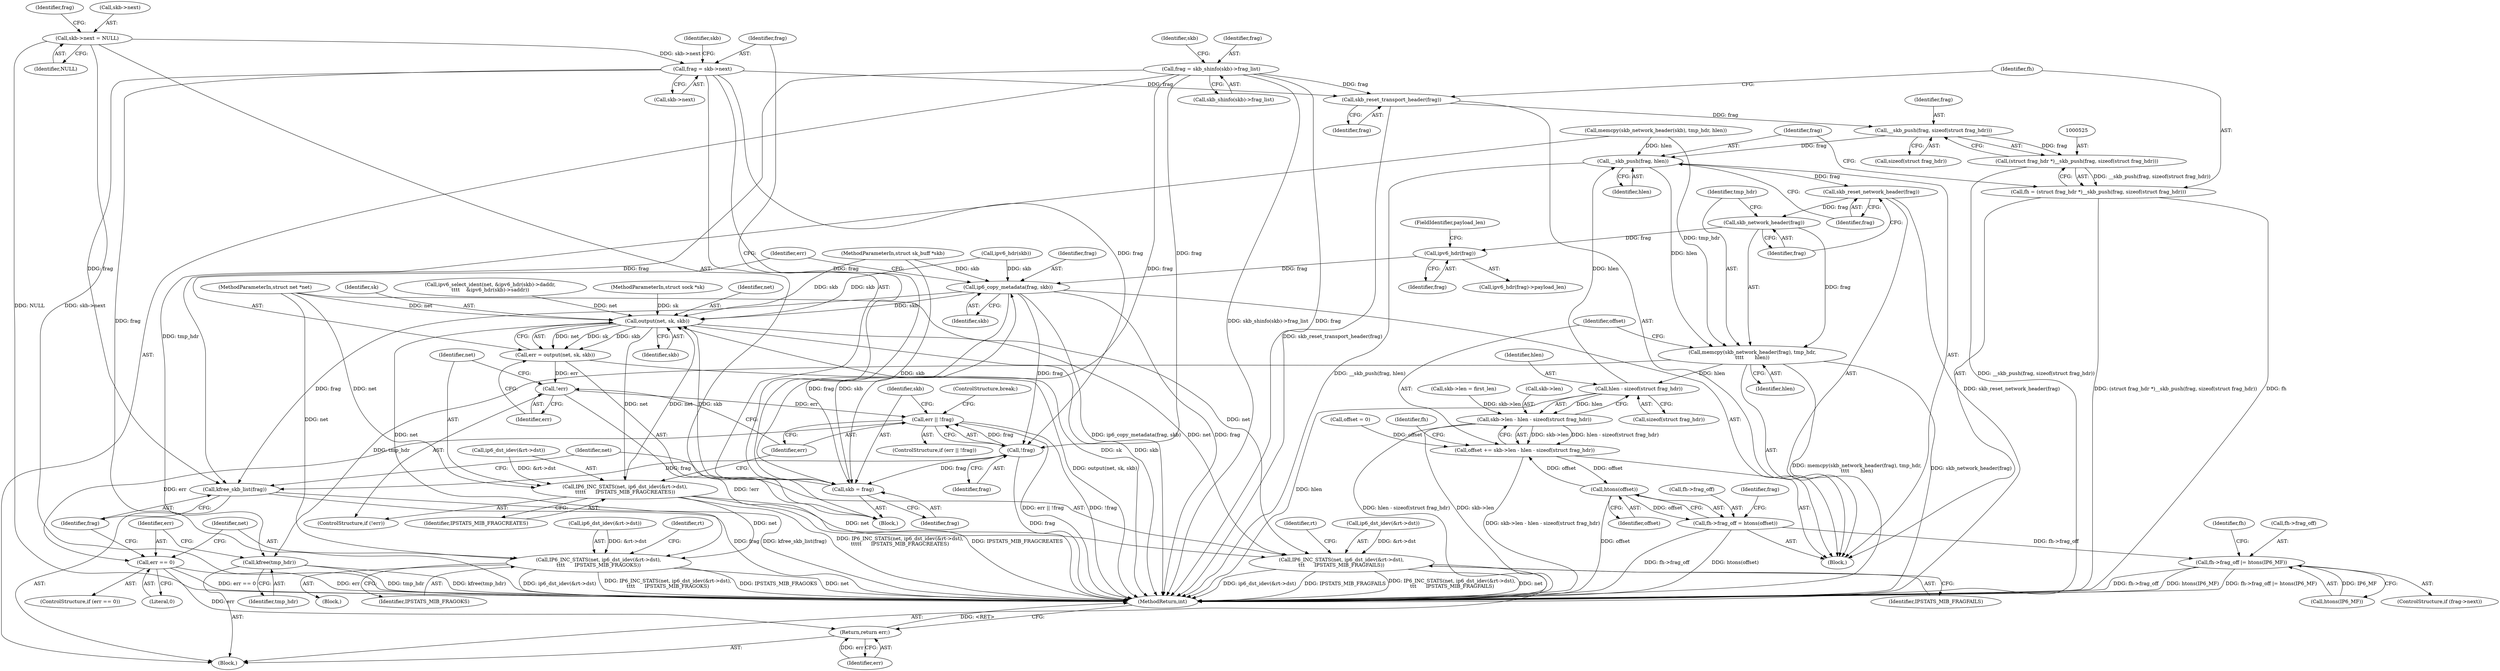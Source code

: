 digraph "0_linux_2423496af35d94a87156b063ea5cedffc10a70a1_0@pointer" {
"1000520" [label="(Call,skb_reset_transport_header(frag))"];
"1000622" [label="(Call,frag = skb->next)"];
"1000627" [label="(Call,skb->next = NULL)"];
"1000428" [label="(Call,frag = skb_shinfo(skb)->frag_list)"];
"1000526" [label="(Call,__skb_push(frag, sizeof(struct frag_hdr)))"];
"1000524" [label="(Call,(struct frag_hdr *)__skb_push(frag, sizeof(struct frag_hdr)))"];
"1000522" [label="(Call,fh = (struct frag_hdr *)__skb_push(frag, sizeof(struct frag_hdr)))"];
"1000530" [label="(Call,__skb_push(frag, hlen))"];
"1000533" [label="(Call,skb_reset_network_header(frag))"];
"1000536" [label="(Call,skb_network_header(frag))"];
"1000535" [label="(Call,memcpy(skb_network_header(frag), tmp_hdr,\n\t\t\t\t       hlen))"];
"1000546" [label="(Call,hlen - sizeof(struct frag_hdr))"];
"1000542" [label="(Call,skb->len - hlen - sizeof(struct frag_hdr))"];
"1000540" [label="(Call,offset += skb->len - hlen - sizeof(struct frag_hdr))"];
"1000564" [label="(Call,htons(offset))"];
"1000560" [label="(Call,fh->frag_off = htons(offset))"];
"1000570" [label="(Call,fh->frag_off |= htons(IP6_MF))"];
"1000632" [label="(Call,kfree(tmp_hdr))"];
"1000583" [label="(Call,ipv6_hdr(frag))"];
"1000593" [label="(Call,ip6_copy_metadata(frag, skb))"];
"1000598" [label="(Call,output(net, sk, skb))"];
"1000596" [label="(Call,err = output(net, sk, skb))"];
"1000603" [label="(Call,!err)"];
"1000614" [label="(Call,err || !frag)"];
"1000635" [label="(Call,err == 0)"];
"1000663" [label="(Return,return err;)"];
"1000605" [label="(Call,IP6_INC_STATS(net, ip6_dst_idev(&rt->dst),\n\t\t\t\t\t      IPSTATS_MIB_FRAGCREATES))"];
"1000639" [label="(Call,IP6_INC_STATS(net, ip6_dst_idev(&rt->dst),\n\t\t\t\t      IPSTATS_MIB_FRAGOKS))"];
"1000653" [label="(Call,IP6_INC_STATS(net, ip6_dst_idev(&rt->dst),\n\t\t\t      IPSTATS_MIB_FRAGFAILS))"];
"1000616" [label="(Call,!frag)"];
"1000619" [label="(Call,skb = frag)"];
"1000651" [label="(Call,kfree_skb_list(frag))"];
"1000120" [label="(MethodParameterIn,struct net *net)"];
"1000490" [label="(Call,skb->len = first_len)"];
"1000605" [label="(Call,IP6_INC_STATS(net, ip6_dst_idev(&rt->dst),\n\t\t\t\t\t      IPSTATS_MIB_FRAGCREATES))"];
"1000638" [label="(Block,)"];
"1000621" [label="(Identifier,frag)"];
"1000606" [label="(Identifier,net)"];
"1000634" [label="(ControlStructure,if (err == 0))"];
"1000640" [label="(Identifier,net)"];
"1000564" [label="(Call,htons(offset))"];
"1000532" [label="(Identifier,hlen)"];
"1000537" [label="(Identifier,frag)"];
"1000541" [label="(Identifier,offset)"];
"1000624" [label="(Call,skb->next)"];
"1000566" [label="(ControlStructure,if (frag->next))"];
"1000528" [label="(Call,sizeof(struct frag_hdr))"];
"1000531" [label="(Identifier,frag)"];
"1000561" [label="(Call,fh->frag_off)"];
"1000523" [label="(Identifier,fh)"];
"1000636" [label="(Identifier,err)"];
"1000601" [label="(Identifier,skb)"];
"1000538" [label="(Identifier,tmp_hdr)"];
"1000568" [label="(Identifier,frag)"];
"1000527" [label="(Identifier,frag)"];
"1000584" [label="(Identifier,frag)"];
"1000603" [label="(Call,!err)"];
"1000635" [label="(Call,err == 0)"];
"1000600" [label="(Identifier,sk)"];
"1000641" [label="(Call,ip6_dst_idev(&rt->dst))"];
"1000629" [label="(Identifier,skb)"];
"1000452" [label="(Call,memcpy(skb_network_header(skb), tmp_hdr, hlen))"];
"1000596" [label="(Call,err = output(net, sk, skb))"];
"1000435" [label="(Identifier,skb)"];
"1000536" [label="(Call,skb_network_header(frag))"];
"1000122" [label="(MethodParameterIn,struct sk_buff *skb)"];
"1000662" [label="(Identifier,rt)"];
"1000543" [label="(Call,skb->len)"];
"1000513" [label="(Identifier,frag)"];
"1000552" [label="(Identifier,fh)"];
"1000633" [label="(Identifier,tmp_hdr)"];
"1000597" [label="(Identifier,err)"];
"1000548" [label="(Call,sizeof(struct frag_hdr))"];
"1000578" [label="(Identifier,fh)"];
"1000270" [label="(Call,ipv6_select_ident(net, &ipv6_hdr(skb)->daddr,\n\t\t\t\t    &ipv6_hdr(skb)->saddr))"];
"1000535" [label="(Call,memcpy(skb_network_header(frag), tmp_hdr,\n\t\t\t\t       hlen))"];
"1000521" [label="(Identifier,frag)"];
"1000526" [label="(Call,__skb_push(frag, sizeof(struct frag_hdr)))"];
"1000646" [label="(Identifier,IPSTATS_MIB_FRAGOKS)"];
"1000654" [label="(Identifier,net)"];
"1000520" [label="(Call,skb_reset_transport_header(frag))"];
"1000546" [label="(Call,hlen - sizeof(struct frag_hdr))"];
"1000522" [label="(Call,fh = (struct frag_hdr *)__skb_push(frag, sizeof(struct frag_hdr)))"];
"1000637" [label="(Literal,0)"];
"1000639" [label="(Call,IP6_INC_STATS(net, ip6_dst_idev(&rt->dst),\n\t\t\t\t      IPSTATS_MIB_FRAGOKS))"];
"1000613" [label="(ControlStructure,if (err || !frag))"];
"1000628" [label="(Call,skb->next)"];
"1000511" [label="(Block,)"];
"1000648" [label="(Identifier,rt)"];
"1000428" [label="(Call,frag = skb_shinfo(skb)->frag_list)"];
"1000514" [label="(Block,)"];
"1000399" [label="(Call,offset = 0)"];
"1000594" [label="(Identifier,frag)"];
"1000622" [label="(Call,frag = skb->next)"];
"1000305" [label="(Block,)"];
"1000430" [label="(Call,skb_shinfo(skb)->frag_list)"];
"1000952" [label="(MethodReturn,int)"];
"1000627" [label="(Call,skb->next = NULL)"];
"1000542" [label="(Call,skb->len - hlen - sizeof(struct frag_hdr))"];
"1000607" [label="(Call,ip6_dst_idev(&rt->dst))"];
"1000617" [label="(Identifier,frag)"];
"1000595" [label="(Identifier,skb)"];
"1000533" [label="(Call,skb_reset_network_header(frag))"];
"1000497" [label="(Call,ipv6_hdr(skb))"];
"1000619" [label="(Call,skb = frag)"];
"1000429" [label="(Identifier,frag)"];
"1000583" [label="(Call,ipv6_hdr(frag))"];
"1000632" [label="(Call,kfree(tmp_hdr))"];
"1000598" [label="(Call,output(net, sk, skb))"];
"1000540" [label="(Call,offset += skb->len - hlen - sizeof(struct frag_hdr))"];
"1000524" [label="(Call,(struct frag_hdr *)__skb_push(frag, sizeof(struct frag_hdr)))"];
"1000593" [label="(Call,ip6_copy_metadata(frag, skb))"];
"1000612" [label="(Identifier,IPSTATS_MIB_FRAGCREATES)"];
"1000604" [label="(Identifier,err)"];
"1000530" [label="(Call,__skb_push(frag, hlen))"];
"1000651" [label="(Call,kfree_skb_list(frag))"];
"1000631" [label="(Identifier,NULL)"];
"1000539" [label="(Identifier,hlen)"];
"1000570" [label="(Call,fh->frag_off |= htons(IP6_MF))"];
"1000614" [label="(Call,err || !frag)"];
"1000121" [label="(MethodParameterIn,struct sock *sk)"];
"1000618" [label="(ControlStructure,break;)"];
"1000616" [label="(Call,!frag)"];
"1000602" [label="(ControlStructure,if (!err))"];
"1000652" [label="(Identifier,frag)"];
"1000599" [label="(Identifier,net)"];
"1000574" [label="(Call,htons(IP6_MF))"];
"1000664" [label="(Identifier,err)"];
"1000660" [label="(Identifier,IPSTATS_MIB_FRAGFAILS)"];
"1000620" [label="(Identifier,skb)"];
"1000571" [label="(Call,fh->frag_off)"];
"1000655" [label="(Call,ip6_dst_idev(&rt->dst))"];
"1000565" [label="(Identifier,offset)"];
"1000534" [label="(Identifier,frag)"];
"1000560" [label="(Call,fh->frag_off = htons(offset))"];
"1000663" [label="(Return,return err;)"];
"1000547" [label="(Identifier,hlen)"];
"1000623" [label="(Identifier,frag)"];
"1000585" [label="(FieldIdentifier,payload_len)"];
"1000615" [label="(Identifier,err)"];
"1000653" [label="(Call,IP6_INC_STATS(net, ip6_dst_idev(&rt->dst),\n\t\t\t      IPSTATS_MIB_FRAGFAILS))"];
"1000582" [label="(Call,ipv6_hdr(frag)->payload_len)"];
"1000520" -> "1000514"  [label="AST: "];
"1000520" -> "1000521"  [label="CFG: "];
"1000521" -> "1000520"  [label="AST: "];
"1000523" -> "1000520"  [label="CFG: "];
"1000520" -> "1000952"  [label="DDG: skb_reset_transport_header(frag)"];
"1000622" -> "1000520"  [label="DDG: frag"];
"1000428" -> "1000520"  [label="DDG: frag"];
"1000520" -> "1000526"  [label="DDG: frag"];
"1000622" -> "1000511"  [label="AST: "];
"1000622" -> "1000624"  [label="CFG: "];
"1000623" -> "1000622"  [label="AST: "];
"1000624" -> "1000622"  [label="AST: "];
"1000629" -> "1000622"  [label="CFG: "];
"1000622" -> "1000952"  [label="DDG: frag"];
"1000622" -> "1000616"  [label="DDG: frag"];
"1000622" -> "1000619"  [label="DDG: frag"];
"1000627" -> "1000622"  [label="DDG: skb->next"];
"1000622" -> "1000651"  [label="DDG: frag"];
"1000627" -> "1000511"  [label="AST: "];
"1000627" -> "1000631"  [label="CFG: "];
"1000628" -> "1000627"  [label="AST: "];
"1000631" -> "1000627"  [label="AST: "];
"1000513" -> "1000627"  [label="CFG: "];
"1000627" -> "1000952"  [label="DDG: NULL"];
"1000627" -> "1000952"  [label="DDG: skb->next"];
"1000428" -> "1000305"  [label="AST: "];
"1000428" -> "1000430"  [label="CFG: "];
"1000429" -> "1000428"  [label="AST: "];
"1000430" -> "1000428"  [label="AST: "];
"1000435" -> "1000428"  [label="CFG: "];
"1000428" -> "1000952"  [label="DDG: skb_shinfo(skb)->frag_list"];
"1000428" -> "1000952"  [label="DDG: frag"];
"1000428" -> "1000616"  [label="DDG: frag"];
"1000428" -> "1000619"  [label="DDG: frag"];
"1000428" -> "1000651"  [label="DDG: frag"];
"1000526" -> "1000524"  [label="AST: "];
"1000526" -> "1000528"  [label="CFG: "];
"1000527" -> "1000526"  [label="AST: "];
"1000528" -> "1000526"  [label="AST: "];
"1000524" -> "1000526"  [label="CFG: "];
"1000526" -> "1000524"  [label="DDG: frag"];
"1000526" -> "1000530"  [label="DDG: frag"];
"1000524" -> "1000522"  [label="AST: "];
"1000525" -> "1000524"  [label="AST: "];
"1000522" -> "1000524"  [label="CFG: "];
"1000524" -> "1000952"  [label="DDG: __skb_push(frag, sizeof(struct frag_hdr))"];
"1000524" -> "1000522"  [label="DDG: __skb_push(frag, sizeof(struct frag_hdr))"];
"1000522" -> "1000514"  [label="AST: "];
"1000523" -> "1000522"  [label="AST: "];
"1000531" -> "1000522"  [label="CFG: "];
"1000522" -> "1000952"  [label="DDG: (struct frag_hdr *)__skb_push(frag, sizeof(struct frag_hdr))"];
"1000522" -> "1000952"  [label="DDG: fh"];
"1000530" -> "1000514"  [label="AST: "];
"1000530" -> "1000532"  [label="CFG: "];
"1000531" -> "1000530"  [label="AST: "];
"1000532" -> "1000530"  [label="AST: "];
"1000534" -> "1000530"  [label="CFG: "];
"1000530" -> "1000952"  [label="DDG: __skb_push(frag, hlen)"];
"1000546" -> "1000530"  [label="DDG: hlen"];
"1000452" -> "1000530"  [label="DDG: hlen"];
"1000530" -> "1000533"  [label="DDG: frag"];
"1000530" -> "1000535"  [label="DDG: hlen"];
"1000533" -> "1000514"  [label="AST: "];
"1000533" -> "1000534"  [label="CFG: "];
"1000534" -> "1000533"  [label="AST: "];
"1000537" -> "1000533"  [label="CFG: "];
"1000533" -> "1000952"  [label="DDG: skb_reset_network_header(frag)"];
"1000533" -> "1000536"  [label="DDG: frag"];
"1000536" -> "1000535"  [label="AST: "];
"1000536" -> "1000537"  [label="CFG: "];
"1000537" -> "1000536"  [label="AST: "];
"1000538" -> "1000536"  [label="CFG: "];
"1000536" -> "1000535"  [label="DDG: frag"];
"1000536" -> "1000583"  [label="DDG: frag"];
"1000535" -> "1000514"  [label="AST: "];
"1000535" -> "1000539"  [label="CFG: "];
"1000538" -> "1000535"  [label="AST: "];
"1000539" -> "1000535"  [label="AST: "];
"1000541" -> "1000535"  [label="CFG: "];
"1000535" -> "1000952"  [label="DDG: skb_network_header(frag)"];
"1000535" -> "1000952"  [label="DDG: memcpy(skb_network_header(frag), tmp_hdr,\n\t\t\t\t       hlen)"];
"1000452" -> "1000535"  [label="DDG: tmp_hdr"];
"1000535" -> "1000546"  [label="DDG: hlen"];
"1000535" -> "1000632"  [label="DDG: tmp_hdr"];
"1000546" -> "1000542"  [label="AST: "];
"1000546" -> "1000548"  [label="CFG: "];
"1000547" -> "1000546"  [label="AST: "];
"1000548" -> "1000546"  [label="AST: "];
"1000542" -> "1000546"  [label="CFG: "];
"1000546" -> "1000952"  [label="DDG: hlen"];
"1000546" -> "1000542"  [label="DDG: hlen"];
"1000542" -> "1000540"  [label="AST: "];
"1000543" -> "1000542"  [label="AST: "];
"1000540" -> "1000542"  [label="CFG: "];
"1000542" -> "1000952"  [label="DDG: hlen - sizeof(struct frag_hdr)"];
"1000542" -> "1000952"  [label="DDG: skb->len"];
"1000542" -> "1000540"  [label="DDG: skb->len"];
"1000542" -> "1000540"  [label="DDG: hlen - sizeof(struct frag_hdr)"];
"1000490" -> "1000542"  [label="DDG: skb->len"];
"1000540" -> "1000514"  [label="AST: "];
"1000541" -> "1000540"  [label="AST: "];
"1000552" -> "1000540"  [label="CFG: "];
"1000540" -> "1000952"  [label="DDG: skb->len - hlen - sizeof(struct frag_hdr)"];
"1000399" -> "1000540"  [label="DDG: offset"];
"1000564" -> "1000540"  [label="DDG: offset"];
"1000540" -> "1000564"  [label="DDG: offset"];
"1000564" -> "1000560"  [label="AST: "];
"1000564" -> "1000565"  [label="CFG: "];
"1000565" -> "1000564"  [label="AST: "];
"1000560" -> "1000564"  [label="CFG: "];
"1000564" -> "1000952"  [label="DDG: offset"];
"1000564" -> "1000560"  [label="DDG: offset"];
"1000560" -> "1000514"  [label="AST: "];
"1000561" -> "1000560"  [label="AST: "];
"1000568" -> "1000560"  [label="CFG: "];
"1000560" -> "1000952"  [label="DDG: htons(offset)"];
"1000560" -> "1000952"  [label="DDG: fh->frag_off"];
"1000560" -> "1000570"  [label="DDG: fh->frag_off"];
"1000570" -> "1000566"  [label="AST: "];
"1000570" -> "1000574"  [label="CFG: "];
"1000571" -> "1000570"  [label="AST: "];
"1000574" -> "1000570"  [label="AST: "];
"1000578" -> "1000570"  [label="CFG: "];
"1000570" -> "1000952"  [label="DDG: fh->frag_off"];
"1000570" -> "1000952"  [label="DDG: htons(IP6_MF)"];
"1000570" -> "1000952"  [label="DDG: fh->frag_off |= htons(IP6_MF)"];
"1000574" -> "1000570"  [label="DDG: IP6_MF"];
"1000632" -> "1000305"  [label="AST: "];
"1000632" -> "1000633"  [label="CFG: "];
"1000633" -> "1000632"  [label="AST: "];
"1000636" -> "1000632"  [label="CFG: "];
"1000632" -> "1000952"  [label="DDG: kfree(tmp_hdr)"];
"1000632" -> "1000952"  [label="DDG: tmp_hdr"];
"1000452" -> "1000632"  [label="DDG: tmp_hdr"];
"1000583" -> "1000582"  [label="AST: "];
"1000583" -> "1000584"  [label="CFG: "];
"1000584" -> "1000583"  [label="AST: "];
"1000585" -> "1000583"  [label="CFG: "];
"1000583" -> "1000593"  [label="DDG: frag"];
"1000593" -> "1000514"  [label="AST: "];
"1000593" -> "1000595"  [label="CFG: "];
"1000594" -> "1000593"  [label="AST: "];
"1000595" -> "1000593"  [label="AST: "];
"1000597" -> "1000593"  [label="CFG: "];
"1000593" -> "1000952"  [label="DDG: frag"];
"1000593" -> "1000952"  [label="DDG: ip6_copy_metadata(frag, skb)"];
"1000497" -> "1000593"  [label="DDG: skb"];
"1000619" -> "1000593"  [label="DDG: skb"];
"1000122" -> "1000593"  [label="DDG: skb"];
"1000593" -> "1000598"  [label="DDG: skb"];
"1000593" -> "1000616"  [label="DDG: frag"];
"1000593" -> "1000619"  [label="DDG: frag"];
"1000593" -> "1000651"  [label="DDG: frag"];
"1000598" -> "1000596"  [label="AST: "];
"1000598" -> "1000601"  [label="CFG: "];
"1000599" -> "1000598"  [label="AST: "];
"1000600" -> "1000598"  [label="AST: "];
"1000601" -> "1000598"  [label="AST: "];
"1000596" -> "1000598"  [label="CFG: "];
"1000598" -> "1000952"  [label="DDG: sk"];
"1000598" -> "1000952"  [label="DDG: skb"];
"1000598" -> "1000596"  [label="DDG: net"];
"1000598" -> "1000596"  [label="DDG: sk"];
"1000598" -> "1000596"  [label="DDG: skb"];
"1000605" -> "1000598"  [label="DDG: net"];
"1000270" -> "1000598"  [label="DDG: net"];
"1000120" -> "1000598"  [label="DDG: net"];
"1000121" -> "1000598"  [label="DDG: sk"];
"1000497" -> "1000598"  [label="DDG: skb"];
"1000619" -> "1000598"  [label="DDG: skb"];
"1000122" -> "1000598"  [label="DDG: skb"];
"1000598" -> "1000605"  [label="DDG: net"];
"1000598" -> "1000639"  [label="DDG: net"];
"1000598" -> "1000653"  [label="DDG: net"];
"1000596" -> "1000511"  [label="AST: "];
"1000597" -> "1000596"  [label="AST: "];
"1000604" -> "1000596"  [label="CFG: "];
"1000596" -> "1000952"  [label="DDG: output(net, sk, skb)"];
"1000596" -> "1000603"  [label="DDG: err"];
"1000603" -> "1000602"  [label="AST: "];
"1000603" -> "1000604"  [label="CFG: "];
"1000604" -> "1000603"  [label="AST: "];
"1000606" -> "1000603"  [label="CFG: "];
"1000615" -> "1000603"  [label="CFG: "];
"1000603" -> "1000952"  [label="DDG: !err"];
"1000603" -> "1000614"  [label="DDG: err"];
"1000614" -> "1000613"  [label="AST: "];
"1000614" -> "1000615"  [label="CFG: "];
"1000614" -> "1000616"  [label="CFG: "];
"1000615" -> "1000614"  [label="AST: "];
"1000616" -> "1000614"  [label="AST: "];
"1000618" -> "1000614"  [label="CFG: "];
"1000620" -> "1000614"  [label="CFG: "];
"1000614" -> "1000952"  [label="DDG: err || !frag"];
"1000614" -> "1000952"  [label="DDG: !frag"];
"1000616" -> "1000614"  [label="DDG: frag"];
"1000614" -> "1000635"  [label="DDG: err"];
"1000635" -> "1000634"  [label="AST: "];
"1000635" -> "1000637"  [label="CFG: "];
"1000636" -> "1000635"  [label="AST: "];
"1000637" -> "1000635"  [label="AST: "];
"1000640" -> "1000635"  [label="CFG: "];
"1000652" -> "1000635"  [label="CFG: "];
"1000635" -> "1000952"  [label="DDG: err == 0"];
"1000635" -> "1000952"  [label="DDG: err"];
"1000635" -> "1000663"  [label="DDG: err"];
"1000663" -> "1000305"  [label="AST: "];
"1000663" -> "1000664"  [label="CFG: "];
"1000664" -> "1000663"  [label="AST: "];
"1000952" -> "1000663"  [label="CFG: "];
"1000663" -> "1000952"  [label="DDG: <RET>"];
"1000664" -> "1000663"  [label="DDG: err"];
"1000605" -> "1000602"  [label="AST: "];
"1000605" -> "1000612"  [label="CFG: "];
"1000606" -> "1000605"  [label="AST: "];
"1000607" -> "1000605"  [label="AST: "];
"1000612" -> "1000605"  [label="AST: "];
"1000615" -> "1000605"  [label="CFG: "];
"1000605" -> "1000952"  [label="DDG: IP6_INC_STATS(net, ip6_dst_idev(&rt->dst),\n\t\t\t\t\t      IPSTATS_MIB_FRAGCREATES)"];
"1000605" -> "1000952"  [label="DDG: IPSTATS_MIB_FRAGCREATES"];
"1000120" -> "1000605"  [label="DDG: net"];
"1000607" -> "1000605"  [label="DDG: &rt->dst"];
"1000605" -> "1000639"  [label="DDG: net"];
"1000605" -> "1000653"  [label="DDG: net"];
"1000639" -> "1000638"  [label="AST: "];
"1000639" -> "1000646"  [label="CFG: "];
"1000640" -> "1000639"  [label="AST: "];
"1000641" -> "1000639"  [label="AST: "];
"1000646" -> "1000639"  [label="AST: "];
"1000648" -> "1000639"  [label="CFG: "];
"1000639" -> "1000952"  [label="DDG: ip6_dst_idev(&rt->dst)"];
"1000639" -> "1000952"  [label="DDG: IP6_INC_STATS(net, ip6_dst_idev(&rt->dst),\n\t\t\t\t      IPSTATS_MIB_FRAGOKS)"];
"1000639" -> "1000952"  [label="DDG: IPSTATS_MIB_FRAGOKS"];
"1000639" -> "1000952"  [label="DDG: net"];
"1000120" -> "1000639"  [label="DDG: net"];
"1000641" -> "1000639"  [label="DDG: &rt->dst"];
"1000653" -> "1000305"  [label="AST: "];
"1000653" -> "1000660"  [label="CFG: "];
"1000654" -> "1000653"  [label="AST: "];
"1000655" -> "1000653"  [label="AST: "];
"1000660" -> "1000653"  [label="AST: "];
"1000662" -> "1000653"  [label="CFG: "];
"1000653" -> "1000952"  [label="DDG: ip6_dst_idev(&rt->dst)"];
"1000653" -> "1000952"  [label="DDG: IPSTATS_MIB_FRAGFAILS"];
"1000653" -> "1000952"  [label="DDG: IP6_INC_STATS(net, ip6_dst_idev(&rt->dst),\n\t\t\t      IPSTATS_MIB_FRAGFAILS)"];
"1000653" -> "1000952"  [label="DDG: net"];
"1000120" -> "1000653"  [label="DDG: net"];
"1000655" -> "1000653"  [label="DDG: &rt->dst"];
"1000616" -> "1000617"  [label="CFG: "];
"1000617" -> "1000616"  [label="AST: "];
"1000616" -> "1000952"  [label="DDG: frag"];
"1000616" -> "1000619"  [label="DDG: frag"];
"1000616" -> "1000651"  [label="DDG: frag"];
"1000619" -> "1000511"  [label="AST: "];
"1000619" -> "1000621"  [label="CFG: "];
"1000620" -> "1000619"  [label="AST: "];
"1000621" -> "1000619"  [label="AST: "];
"1000623" -> "1000619"  [label="CFG: "];
"1000122" -> "1000619"  [label="DDG: skb"];
"1000651" -> "1000305"  [label="AST: "];
"1000651" -> "1000652"  [label="CFG: "];
"1000652" -> "1000651"  [label="AST: "];
"1000654" -> "1000651"  [label="CFG: "];
"1000651" -> "1000952"  [label="DDG: kfree_skb_list(frag)"];
"1000651" -> "1000952"  [label="DDG: frag"];
}
